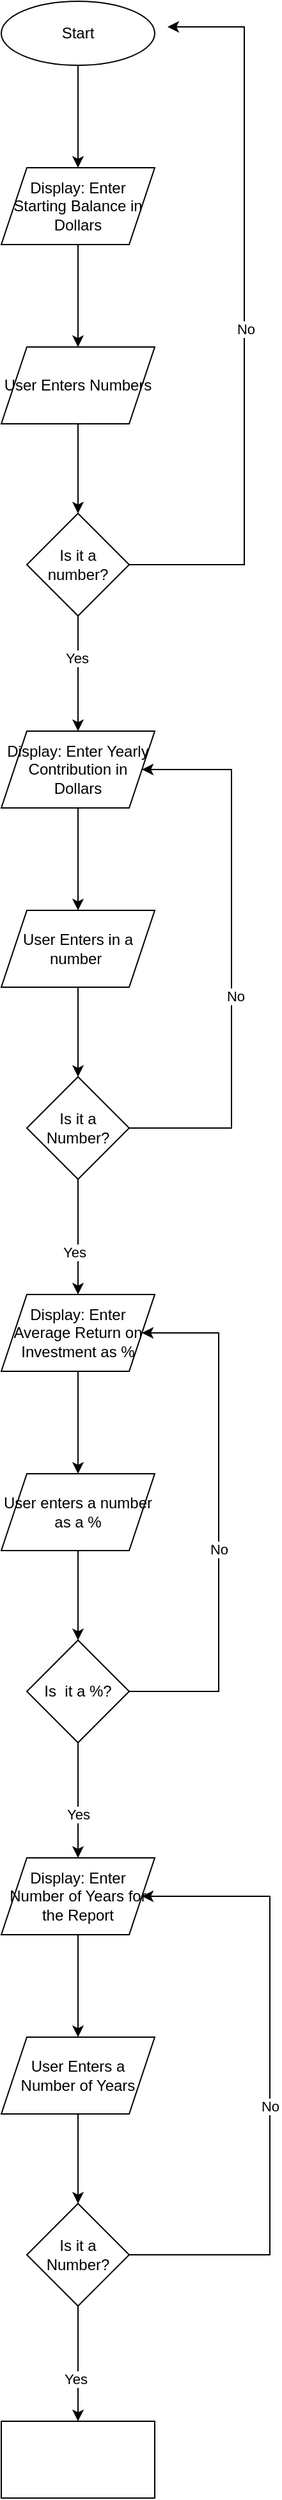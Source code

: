 <mxfile version="15.0.6" type="github">
  <diagram id="BkB9ycuIndA_AHE0xeS9" name="Page-1">
    <mxGraphModel dx="1038" dy="579" grid="1" gridSize="10" guides="1" tooltips="1" connect="1" arrows="1" fold="1" page="1" pageScale="1" pageWidth="850" pageHeight="1100" math="0" shadow="0">
      <root>
        <mxCell id="0" />
        <mxCell id="1" parent="0" />
        <mxCell id="T5xVzwLz-AuNXqmgkRlb-3" value="" style="edgeStyle=orthogonalEdgeStyle;rounded=0;orthogonalLoop=1;jettySize=auto;html=1;" edge="1" parent="1" source="T5xVzwLz-AuNXqmgkRlb-1" target="T5xVzwLz-AuNXqmgkRlb-2">
          <mxGeometry relative="1" as="geometry" />
        </mxCell>
        <mxCell id="T5xVzwLz-AuNXqmgkRlb-1" value="Start" style="ellipse;whiteSpace=wrap;html=1;" vertex="1" parent="1">
          <mxGeometry x="80" y="30" width="120" height="50" as="geometry" />
        </mxCell>
        <mxCell id="T5xVzwLz-AuNXqmgkRlb-5" value="" style="edgeStyle=orthogonalEdgeStyle;rounded=0;orthogonalLoop=1;jettySize=auto;html=1;" edge="1" parent="1" source="T5xVzwLz-AuNXqmgkRlb-2" target="T5xVzwLz-AuNXqmgkRlb-4">
          <mxGeometry relative="1" as="geometry" />
        </mxCell>
        <mxCell id="T5xVzwLz-AuNXqmgkRlb-2" value="Display: Enter Starting Balance in Dollars" style="shape=parallelogram;perimeter=parallelogramPerimeter;whiteSpace=wrap;html=1;fixedSize=1;" vertex="1" parent="1">
          <mxGeometry x="80" y="160" width="120" height="60" as="geometry" />
        </mxCell>
        <mxCell id="T5xVzwLz-AuNXqmgkRlb-7" value="" style="edgeStyle=orthogonalEdgeStyle;rounded=0;orthogonalLoop=1;jettySize=auto;html=1;" edge="1" parent="1" source="T5xVzwLz-AuNXqmgkRlb-4" target="T5xVzwLz-AuNXqmgkRlb-6">
          <mxGeometry relative="1" as="geometry" />
        </mxCell>
        <mxCell id="T5xVzwLz-AuNXqmgkRlb-4" value="User Enters Numbers" style="shape=parallelogram;perimeter=parallelogramPerimeter;whiteSpace=wrap;html=1;fixedSize=1;" vertex="1" parent="1">
          <mxGeometry x="80" y="300" width="120" height="60" as="geometry" />
        </mxCell>
        <mxCell id="T5xVzwLz-AuNXqmgkRlb-8" style="edgeStyle=orthogonalEdgeStyle;rounded=0;orthogonalLoop=1;jettySize=auto;html=1;" edge="1" parent="1" source="T5xVzwLz-AuNXqmgkRlb-6">
          <mxGeometry relative="1" as="geometry">
            <mxPoint x="210" y="50" as="targetPoint" />
            <Array as="points">
              <mxPoint x="270" y="470" />
              <mxPoint x="270" y="50" />
            </Array>
          </mxGeometry>
        </mxCell>
        <mxCell id="T5xVzwLz-AuNXqmgkRlb-9" value="No" style="edgeLabel;html=1;align=center;verticalAlign=middle;resizable=0;points=[];" vertex="1" connectable="0" parent="T5xVzwLz-AuNXqmgkRlb-8">
          <mxGeometry x="-0.038" y="-1" relative="1" as="geometry">
            <mxPoint as="offset" />
          </mxGeometry>
        </mxCell>
        <mxCell id="T5xVzwLz-AuNXqmgkRlb-11" value="" style="edgeStyle=orthogonalEdgeStyle;rounded=0;orthogonalLoop=1;jettySize=auto;html=1;" edge="1" parent="1" source="T5xVzwLz-AuNXqmgkRlb-6" target="T5xVzwLz-AuNXqmgkRlb-10">
          <mxGeometry relative="1" as="geometry" />
        </mxCell>
        <mxCell id="T5xVzwLz-AuNXqmgkRlb-12" value="Yes" style="edgeLabel;html=1;align=center;verticalAlign=middle;resizable=0;points=[];" vertex="1" connectable="0" parent="T5xVzwLz-AuNXqmgkRlb-11">
          <mxGeometry x="-0.267" y="-1" relative="1" as="geometry">
            <mxPoint as="offset" />
          </mxGeometry>
        </mxCell>
        <mxCell id="T5xVzwLz-AuNXqmgkRlb-6" value="Is it a number?" style="rhombus;whiteSpace=wrap;html=1;" vertex="1" parent="1">
          <mxGeometry x="100" y="430" width="80" height="80" as="geometry" />
        </mxCell>
        <mxCell id="T5xVzwLz-AuNXqmgkRlb-14" value="" style="edgeStyle=orthogonalEdgeStyle;rounded=0;orthogonalLoop=1;jettySize=auto;html=1;" edge="1" parent="1" source="T5xVzwLz-AuNXqmgkRlb-10" target="T5xVzwLz-AuNXqmgkRlb-13">
          <mxGeometry relative="1" as="geometry" />
        </mxCell>
        <mxCell id="T5xVzwLz-AuNXqmgkRlb-10" value="Display: Enter Yearly Contribution in Dollars" style="shape=parallelogram;perimeter=parallelogramPerimeter;whiteSpace=wrap;html=1;fixedSize=1;" vertex="1" parent="1">
          <mxGeometry x="80" y="600" width="120" height="60" as="geometry" />
        </mxCell>
        <mxCell id="T5xVzwLz-AuNXqmgkRlb-16" value="" style="edgeStyle=orthogonalEdgeStyle;rounded=0;orthogonalLoop=1;jettySize=auto;html=1;" edge="1" parent="1" source="T5xVzwLz-AuNXqmgkRlb-13" target="T5xVzwLz-AuNXqmgkRlb-15">
          <mxGeometry relative="1" as="geometry" />
        </mxCell>
        <mxCell id="T5xVzwLz-AuNXqmgkRlb-13" value="User Enters in a number&amp;nbsp;" style="shape=parallelogram;perimeter=parallelogramPerimeter;whiteSpace=wrap;html=1;fixedSize=1;" vertex="1" parent="1">
          <mxGeometry x="80" y="740" width="120" height="60" as="geometry" />
        </mxCell>
        <mxCell id="T5xVzwLz-AuNXqmgkRlb-17" style="edgeStyle=orthogonalEdgeStyle;rounded=0;orthogonalLoop=1;jettySize=auto;html=1;entryX=1;entryY=0.5;entryDx=0;entryDy=0;" edge="1" parent="1" source="T5xVzwLz-AuNXqmgkRlb-15" target="T5xVzwLz-AuNXqmgkRlb-10">
          <mxGeometry relative="1" as="geometry">
            <Array as="points">
              <mxPoint x="260" y="910" />
              <mxPoint x="260" y="630" />
            </Array>
          </mxGeometry>
        </mxCell>
        <mxCell id="T5xVzwLz-AuNXqmgkRlb-18" value="No" style="edgeLabel;html=1;align=center;verticalAlign=middle;resizable=0;points=[];" vertex="1" connectable="0" parent="T5xVzwLz-AuNXqmgkRlb-17">
          <mxGeometry x="-0.149" y="-3" relative="1" as="geometry">
            <mxPoint as="offset" />
          </mxGeometry>
        </mxCell>
        <mxCell id="T5xVzwLz-AuNXqmgkRlb-20" value="" style="edgeStyle=orthogonalEdgeStyle;rounded=0;orthogonalLoop=1;jettySize=auto;html=1;" edge="1" parent="1" source="T5xVzwLz-AuNXqmgkRlb-15" target="T5xVzwLz-AuNXqmgkRlb-19">
          <mxGeometry relative="1" as="geometry" />
        </mxCell>
        <mxCell id="T5xVzwLz-AuNXqmgkRlb-21" value="Yes" style="edgeLabel;html=1;align=center;verticalAlign=middle;resizable=0;points=[];" vertex="1" connectable="0" parent="T5xVzwLz-AuNXqmgkRlb-20">
          <mxGeometry x="0.267" y="-3" relative="1" as="geometry">
            <mxPoint as="offset" />
          </mxGeometry>
        </mxCell>
        <mxCell id="T5xVzwLz-AuNXqmgkRlb-15" value="Is it a Number?" style="rhombus;whiteSpace=wrap;html=1;" vertex="1" parent="1">
          <mxGeometry x="100" y="870" width="80" height="80" as="geometry" />
        </mxCell>
        <mxCell id="T5xVzwLz-AuNXqmgkRlb-23" value="" style="edgeStyle=orthogonalEdgeStyle;rounded=0;orthogonalLoop=1;jettySize=auto;html=1;" edge="1" parent="1" source="T5xVzwLz-AuNXqmgkRlb-19" target="T5xVzwLz-AuNXqmgkRlb-22">
          <mxGeometry relative="1" as="geometry" />
        </mxCell>
        <mxCell id="T5xVzwLz-AuNXqmgkRlb-19" value="Display: Enter Average Return on Investment as %" style="shape=parallelogram;perimeter=parallelogramPerimeter;whiteSpace=wrap;html=1;fixedSize=1;" vertex="1" parent="1">
          <mxGeometry x="80" y="1040" width="120" height="60" as="geometry" />
        </mxCell>
        <mxCell id="T5xVzwLz-AuNXqmgkRlb-25" value="" style="edgeStyle=orthogonalEdgeStyle;rounded=0;orthogonalLoop=1;jettySize=auto;html=1;" edge="1" parent="1" source="T5xVzwLz-AuNXqmgkRlb-22" target="T5xVzwLz-AuNXqmgkRlb-24">
          <mxGeometry relative="1" as="geometry" />
        </mxCell>
        <mxCell id="T5xVzwLz-AuNXqmgkRlb-22" value="User enters a number as a %" style="shape=parallelogram;perimeter=parallelogramPerimeter;whiteSpace=wrap;html=1;fixedSize=1;" vertex="1" parent="1">
          <mxGeometry x="80" y="1180" width="120" height="60" as="geometry" />
        </mxCell>
        <mxCell id="T5xVzwLz-AuNXqmgkRlb-26" style="edgeStyle=orthogonalEdgeStyle;rounded=0;orthogonalLoop=1;jettySize=auto;html=1;entryX=1;entryY=0.5;entryDx=0;entryDy=0;" edge="1" parent="1" source="T5xVzwLz-AuNXqmgkRlb-24" target="T5xVzwLz-AuNXqmgkRlb-19">
          <mxGeometry relative="1" as="geometry">
            <Array as="points">
              <mxPoint x="250" y="1350" />
              <mxPoint x="250" y="1070" />
            </Array>
          </mxGeometry>
        </mxCell>
        <mxCell id="T5xVzwLz-AuNXqmgkRlb-27" value="No" style="edgeLabel;html=1;align=center;verticalAlign=middle;resizable=0;points=[];" vertex="1" connectable="0" parent="T5xVzwLz-AuNXqmgkRlb-26">
          <mxGeometry x="-0.117" relative="1" as="geometry">
            <mxPoint as="offset" />
          </mxGeometry>
        </mxCell>
        <mxCell id="T5xVzwLz-AuNXqmgkRlb-29" value="" style="edgeStyle=orthogonalEdgeStyle;rounded=0;orthogonalLoop=1;jettySize=auto;html=1;" edge="1" parent="1" source="T5xVzwLz-AuNXqmgkRlb-24" target="T5xVzwLz-AuNXqmgkRlb-28">
          <mxGeometry relative="1" as="geometry" />
        </mxCell>
        <mxCell id="T5xVzwLz-AuNXqmgkRlb-30" value="Yes" style="edgeLabel;html=1;align=center;verticalAlign=middle;resizable=0;points=[];" vertex="1" connectable="0" parent="T5xVzwLz-AuNXqmgkRlb-29">
          <mxGeometry x="0.231" relative="1" as="geometry">
            <mxPoint as="offset" />
          </mxGeometry>
        </mxCell>
        <mxCell id="T5xVzwLz-AuNXqmgkRlb-24" value="Is&amp;nbsp; it a %?" style="rhombus;whiteSpace=wrap;html=1;" vertex="1" parent="1">
          <mxGeometry x="100" y="1310" width="80" height="80" as="geometry" />
        </mxCell>
        <mxCell id="T5xVzwLz-AuNXqmgkRlb-32" value="" style="edgeStyle=orthogonalEdgeStyle;rounded=0;orthogonalLoop=1;jettySize=auto;html=1;" edge="1" parent="1" source="T5xVzwLz-AuNXqmgkRlb-28" target="T5xVzwLz-AuNXqmgkRlb-31">
          <mxGeometry relative="1" as="geometry" />
        </mxCell>
        <mxCell id="T5xVzwLz-AuNXqmgkRlb-28" value="Display: Enter Number of Years for the Report" style="shape=parallelogram;perimeter=parallelogramPerimeter;whiteSpace=wrap;html=1;fixedSize=1;" vertex="1" parent="1">
          <mxGeometry x="80" y="1480" width="120" height="60" as="geometry" />
        </mxCell>
        <mxCell id="T5xVzwLz-AuNXqmgkRlb-35" value="" style="edgeStyle=orthogonalEdgeStyle;rounded=0;orthogonalLoop=1;jettySize=auto;html=1;" edge="1" parent="1" source="T5xVzwLz-AuNXqmgkRlb-31" target="T5xVzwLz-AuNXqmgkRlb-34">
          <mxGeometry relative="1" as="geometry" />
        </mxCell>
        <mxCell id="T5xVzwLz-AuNXqmgkRlb-31" value="User Enters a Number of Years" style="shape=parallelogram;perimeter=parallelogramPerimeter;whiteSpace=wrap;html=1;fixedSize=1;" vertex="1" parent="1">
          <mxGeometry x="80" y="1620" width="120" height="60" as="geometry" />
        </mxCell>
        <mxCell id="T5xVzwLz-AuNXqmgkRlb-36" style="edgeStyle=orthogonalEdgeStyle;rounded=0;orthogonalLoop=1;jettySize=auto;html=1;entryX=1;entryY=0.5;entryDx=0;entryDy=0;" edge="1" parent="1" source="T5xVzwLz-AuNXqmgkRlb-34" target="T5xVzwLz-AuNXqmgkRlb-28">
          <mxGeometry relative="1" as="geometry">
            <Array as="points">
              <mxPoint x="290" y="1790" />
              <mxPoint x="290" y="1510" />
            </Array>
          </mxGeometry>
        </mxCell>
        <mxCell id="T5xVzwLz-AuNXqmgkRlb-37" value="No" style="edgeLabel;html=1;align=center;verticalAlign=middle;resizable=0;points=[];" vertex="1" connectable="0" parent="T5xVzwLz-AuNXqmgkRlb-36">
          <mxGeometry x="-0.077" relative="1" as="geometry">
            <mxPoint as="offset" />
          </mxGeometry>
        </mxCell>
        <mxCell id="T5xVzwLz-AuNXqmgkRlb-39" value="" style="edgeStyle=orthogonalEdgeStyle;rounded=0;orthogonalLoop=1;jettySize=auto;html=1;" edge="1" parent="1" source="T5xVzwLz-AuNXqmgkRlb-34" target="T5xVzwLz-AuNXqmgkRlb-38">
          <mxGeometry relative="1" as="geometry" />
        </mxCell>
        <mxCell id="T5xVzwLz-AuNXqmgkRlb-40" value="Yes" style="edgeLabel;html=1;align=center;verticalAlign=middle;resizable=0;points=[];" vertex="1" connectable="0" parent="T5xVzwLz-AuNXqmgkRlb-39">
          <mxGeometry x="0.262" y="-2" relative="1" as="geometry">
            <mxPoint as="offset" />
          </mxGeometry>
        </mxCell>
        <mxCell id="T5xVzwLz-AuNXqmgkRlb-34" value="Is it a Number?" style="rhombus;whiteSpace=wrap;html=1;" vertex="1" parent="1">
          <mxGeometry x="100" y="1750" width="80" height="80" as="geometry" />
        </mxCell>
        <mxCell id="T5xVzwLz-AuNXqmgkRlb-38" value="" style="whiteSpace=wrap;html=1;" vertex="1" parent="1">
          <mxGeometry x="80" y="1920" width="120" height="60" as="geometry" />
        </mxCell>
      </root>
    </mxGraphModel>
  </diagram>
</mxfile>
